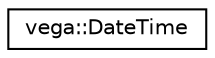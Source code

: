 digraph "Graphical Class Hierarchy"
{
  edge [fontname="Helvetica",fontsize="10",labelfontname="Helvetica",labelfontsize="10"];
  node [fontname="Helvetica",fontsize="10",shape=record];
  rankdir="LR";
  Node0 [label="vega::DateTime",height=0.2,width=0.4,color="black", fillcolor="white", style="filled",URL="$classvega_1_1DateTime.html",tooltip="Date Time. "];
}
